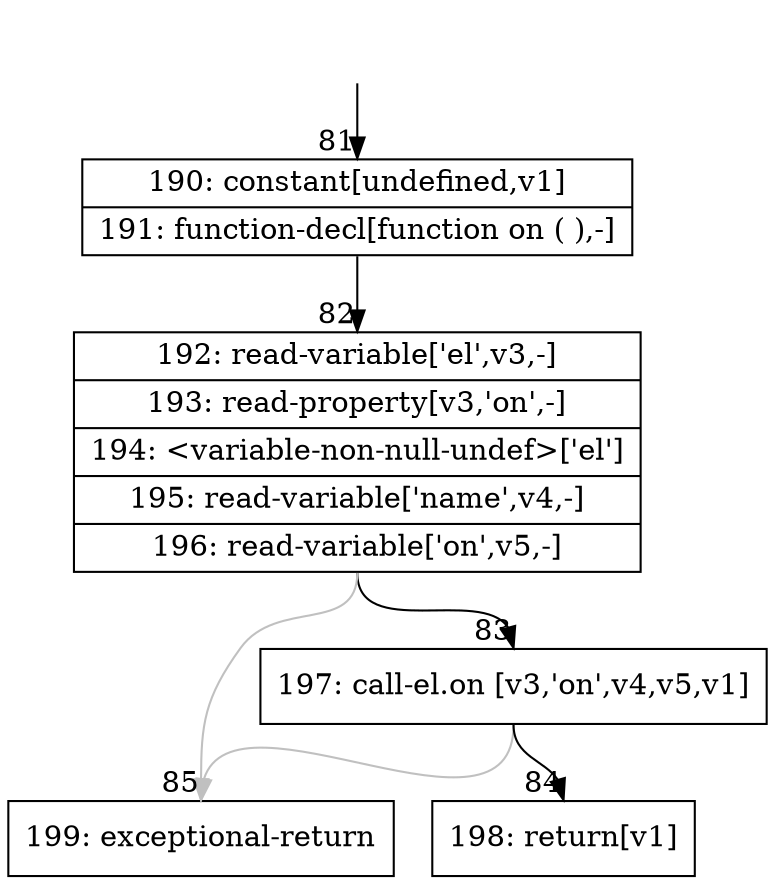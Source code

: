 digraph {
rankdir="TD"
BB_entry10[shape=none,label=""];
BB_entry10 -> BB81 [tailport=s, headport=n, headlabel="    81"]
BB81 [shape=record label="{190: constant[undefined,v1]|191: function-decl[function on ( ),-]}" ] 
BB81 -> BB82 [tailport=s, headport=n, headlabel="      82"]
BB82 [shape=record label="{192: read-variable['el',v3,-]|193: read-property[v3,'on',-]|194: \<variable-non-null-undef\>['el']|195: read-variable['name',v4,-]|196: read-variable['on',v5,-]}" ] 
BB82 -> BB83 [tailport=s, headport=n, headlabel="      83"]
BB82 -> BB85 [tailport=s, headport=n, color=gray, headlabel="      85"]
BB83 [shape=record label="{197: call-el.on [v3,'on',v4,v5,v1]}" ] 
BB83 -> BB84 [tailport=s, headport=n, headlabel="      84"]
BB83 -> BB85 [tailport=s, headport=n, color=gray]
BB84 [shape=record label="{198: return[v1]}" ] 
BB85 [shape=record label="{199: exceptional-return}" ] 
//#$~ 66
}
